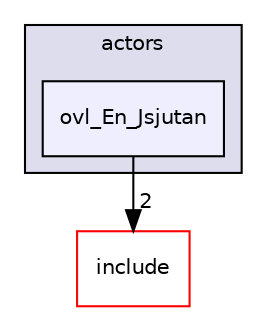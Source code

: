 digraph "src/overlays/actors/ovl_En_Jsjutan" {
  compound=true
  node [ fontsize="10", fontname="Helvetica"];
  edge [ labelfontsize="10", labelfontname="Helvetica"];
  subgraph clusterdir_e93473484be31ce7bcb356bd643a22f8 {
    graph [ bgcolor="#ddddee", pencolor="black", label="actors" fontname="Helvetica", fontsize="10", URL="dir_e93473484be31ce7bcb356bd643a22f8.html"]
  dir_1cc5073dad1cf17d8a40747dc004c331 [shape=box, label="ovl_En_Jsjutan", style="filled", fillcolor="#eeeeff", pencolor="black", URL="dir_1cc5073dad1cf17d8a40747dc004c331.html"];
  }
  dir_d44c64559bbebec7f509842c48db8b23 [shape=box label="include" fillcolor="white" style="filled" color="red" URL="dir_d44c64559bbebec7f509842c48db8b23.html"];
  dir_1cc5073dad1cf17d8a40747dc004c331->dir_d44c64559bbebec7f509842c48db8b23 [headlabel="2", labeldistance=1.5 headhref="dir_000286_000000.html"];
}
